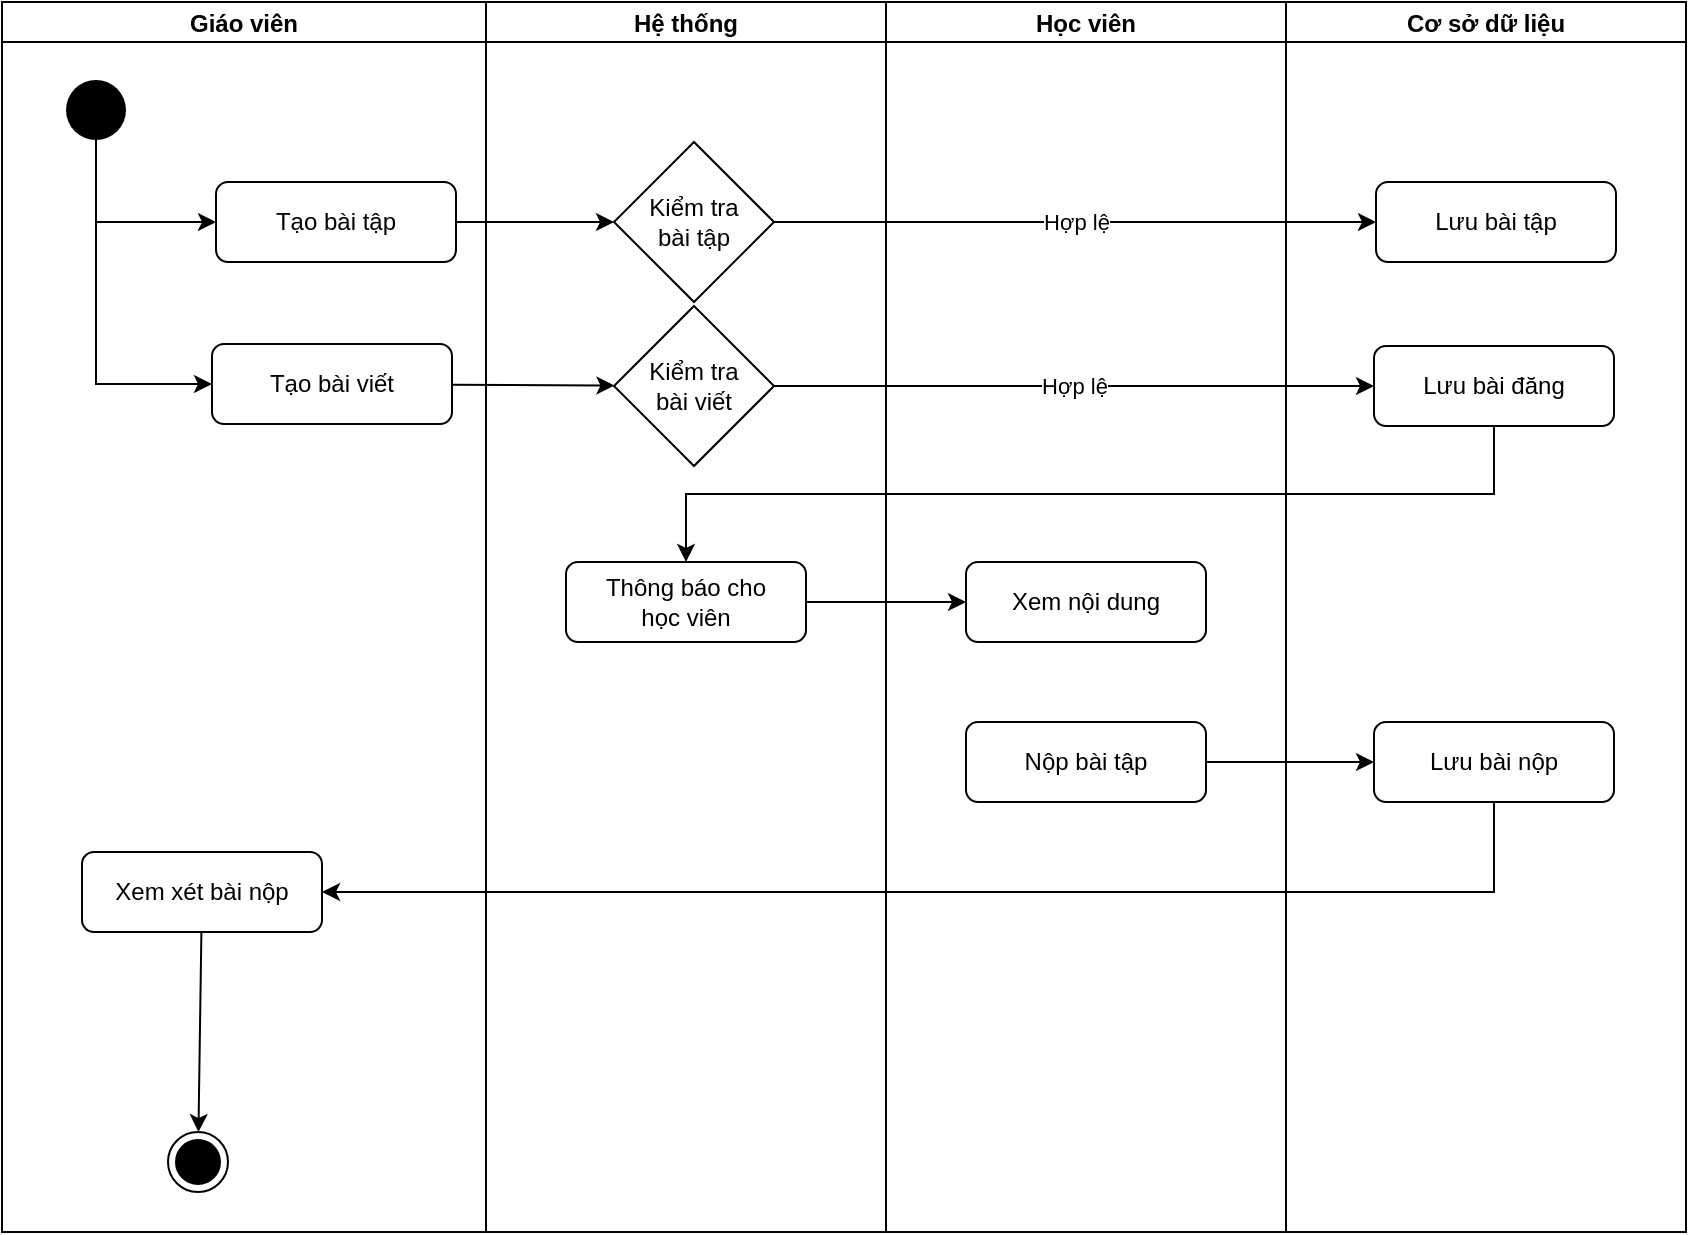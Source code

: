 <mxfile version="26.2.13">
  <diagram id="activity-diagram" name="Activity Diagram">
    <mxGraphModel dx="761" dy="263" grid="0" gridSize="10" guides="1" tooltips="1" connect="1" arrows="1" fold="1" page="0" pageScale="1" pageWidth="1100" pageHeight="850" math="0" shadow="0">
      <root>
        <mxCell id="0" />
        <mxCell id="1" parent="0" />
        <mxCell id="swimlane1" value="Giáo viên" style="swimlane;startSize=20;horizontal=1;" parent="1" vertex="1">
          <mxGeometry x="-2" y="40" width="242" height="615" as="geometry" />
        </mxCell>
        <mxCell id="HAjJC_EbhUUijS3GL95K-2" style="edgeStyle=orthogonalEdgeStyle;rounded=0;orthogonalLoop=1;jettySize=auto;html=1;entryX=0;entryY=0.5;entryDx=0;entryDy=0;exitX=0.5;exitY=1;exitDx=0;exitDy=0;" edge="1" parent="swimlane1" source="start" target="createAssignment">
          <mxGeometry relative="1" as="geometry" />
        </mxCell>
        <mxCell id="start" value="" style="ellipse;fillColor=#000000;strokeColor=none;" parent="swimlane1" vertex="1">
          <mxGeometry x="32" y="39" width="30" height="30" as="geometry" />
        </mxCell>
        <mxCell id="createPost" value="Tạo bài viết" style="rounded=1;whiteSpace=wrap;html=1;" parent="swimlane1" vertex="1">
          <mxGeometry x="105" y="171" width="120" height="40" as="geometry" />
        </mxCell>
        <mxCell id="createAssignment" value="Tạo bài tập" style="rounded=1;whiteSpace=wrap;html=1;" parent="swimlane1" vertex="1">
          <mxGeometry x="107" y="90" width="120" height="40" as="geometry" />
        </mxCell>
        <mxCell id="reviewSubmission" value="Xem xét bài nộp" style="rounded=1;whiteSpace=wrap;html=1;" parent="swimlane1" vertex="1">
          <mxGeometry x="40" y="425" width="120" height="40" as="geometry" />
        </mxCell>
        <mxCell id="end" value="" style="ellipse;html=1;shape=endState;fillColor=#000000;strokeColor=#000000;" parent="swimlane1" vertex="1">
          <mxGeometry x="83" y="565" width="30" height="30" as="geometry" />
        </mxCell>
        <mxCell id="swimlane2" value="Hệ thống" style="swimlane;startSize=20;horizontal=1;" parent="1" vertex="1">
          <mxGeometry x="240" y="40" width="200" height="615" as="geometry" />
        </mxCell>
        <mxCell id="validatePost" value="Kiểm tra&lt;br&gt;bài viết" style="rhombus;whiteSpace=wrap;html=1;" parent="swimlane2" vertex="1">
          <mxGeometry x="64" y="152" width="80" height="80" as="geometry" />
        </mxCell>
        <mxCell id="validateAssignment" value="Kiểm tra&#xa;bài tập" style="rhombus;whiteSpace=wrap;html=1;" parent="swimlane2" vertex="1">
          <mxGeometry x="64" y="70" width="80" height="80" as="geometry" />
        </mxCell>
        <mxCell id="notifyStudents" value="Thông báo cho&#xa;học viên" style="rounded=1;whiteSpace=wrap;html=1;" parent="swimlane2" vertex="1">
          <mxGeometry x="40" y="280" width="120" height="40" as="geometry" />
        </mxCell>
        <mxCell id="swimlane3" value="Học viên" style="swimlane;startSize=20;horizontal=1;" parent="1" vertex="1">
          <mxGeometry x="440" y="40" width="200" height="615" as="geometry" />
        </mxCell>
        <mxCell id="viewContent" value="Xem nội dung" style="rounded=1;whiteSpace=wrap;html=1;" parent="swimlane3" vertex="1">
          <mxGeometry x="40" y="280" width="120" height="40" as="geometry" />
        </mxCell>
        <mxCell id="submitAssignment" value="Nộp bài tập" style="rounded=1;whiteSpace=wrap;html=1;" parent="swimlane3" vertex="1">
          <mxGeometry x="40" y="360" width="120" height="40" as="geometry" />
        </mxCell>
        <mxCell id="swimlane4" value="Cơ sở dữ liệu" style="swimlane;startSize=20;horizontal=1;" parent="1" vertex="1">
          <mxGeometry x="640" y="40" width="200" height="615" as="geometry" />
        </mxCell>
        <mxCell id="savePost" value="Lưu bài đăng" style="rounded=1;whiteSpace=wrap;html=1;" parent="swimlane4" vertex="1">
          <mxGeometry x="44" y="172" width="120" height="40" as="geometry" />
        </mxCell>
        <mxCell id="saveAssignment" value="Lưu bài tập" style="rounded=1;whiteSpace=wrap;html=1;" parent="swimlane4" vertex="1">
          <mxGeometry x="45" y="90" width="120" height="40" as="geometry" />
        </mxCell>
        <mxCell id="saveSubmission" value="Lưu bài nộp" style="rounded=1;whiteSpace=wrap;html=1;" parent="swimlane4" vertex="1">
          <mxGeometry x="44" y="360" width="120" height="40" as="geometry" />
        </mxCell>
        <mxCell id="flow1" value="" style="endArrow=classic;html=1;entryX=0;entryY=0.5;entryDx=0;entryDy=0;rounded=0;edgeStyle=orthogonalEdgeStyle;exitX=0.5;exitY=1;exitDx=0;exitDy=0;" parent="1" source="start" target="createPost" edge="1">
          <mxGeometry relative="1" as="geometry" />
        </mxCell>
        <mxCell id="flow2" value="" style="endArrow=classic;html=1;" parent="1" source="createPost" target="validatePost" edge="1">
          <mxGeometry relative="1" as="geometry" />
        </mxCell>
        <mxCell id="flow3" value="Hợp lệ" style="endArrow=classic;html=1;" parent="1" source="validatePost" target="savePost" edge="1">
          <mxGeometry relative="1" as="geometry" />
        </mxCell>
        <mxCell id="flow4" value="" style="endArrow=classic;html=1;rounded=0;edgeStyle=elbowEdgeStyle;elbow=vertical;" parent="1" source="savePost" target="notifyStudents" edge="1">
          <mxGeometry relative="1" as="geometry" />
        </mxCell>
        <mxCell id="flow5" value="" style="endArrow=classic;html=1;" parent="1" source="notifyStudents" target="viewContent" edge="1">
          <mxGeometry relative="1" as="geometry" />
        </mxCell>
        <mxCell id="flow6" value="" style="endArrow=classic;html=1;" parent="1" source="createAssignment" target="validateAssignment" edge="1">
          <mxGeometry relative="1" as="geometry" />
        </mxCell>
        <mxCell id="flow7" value="Hợp lệ" style="endArrow=classic;html=1;" parent="1" source="validateAssignment" target="saveAssignment" edge="1">
          <mxGeometry relative="1" as="geometry" />
        </mxCell>
        <mxCell id="flow8" value="" style="endArrow=classic;html=1;" parent="1" source="submitAssignment" target="saveSubmission" edge="1">
          <mxGeometry relative="1" as="geometry" />
        </mxCell>
        <mxCell id="flow9" value="" style="endArrow=classic;html=1;edgeStyle=orthogonalEdgeStyle;elbow=vertical;exitX=0.5;exitY=1;exitDx=0;exitDy=0;entryX=1;entryY=0.5;entryDx=0;entryDy=0;rounded=0;curved=0;" parent="1" source="saveSubmission" target="reviewSubmission" edge="1">
          <mxGeometry relative="1" as="geometry" />
        </mxCell>
        <mxCell id="flow10" value="" style="endArrow=classic;html=1;" parent="1" source="reviewSubmission" target="end" edge="1">
          <mxGeometry relative="1" as="geometry" />
        </mxCell>
      </root>
    </mxGraphModel>
  </diagram>
</mxfile>
